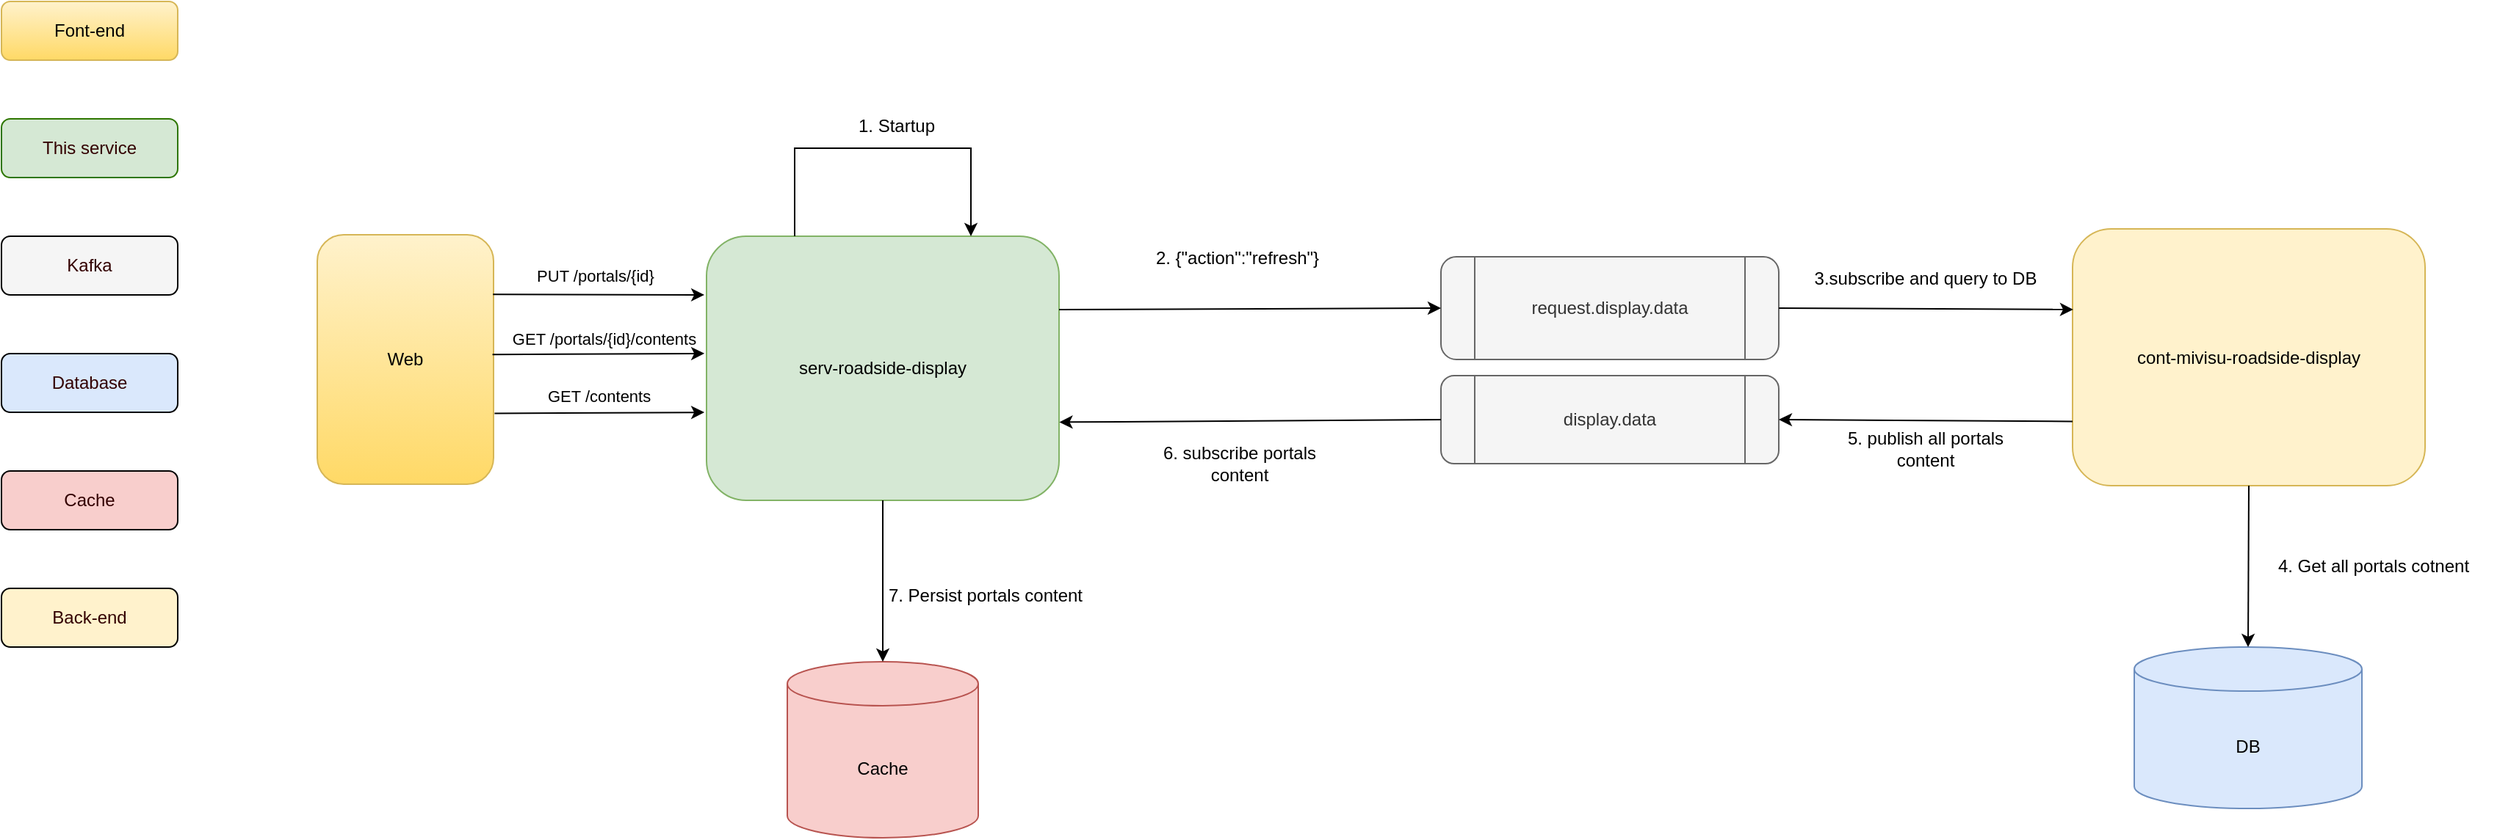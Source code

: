 <mxfile version="17.1.2" type="github">
  <diagram id="DnbhR2K2W4CcFcV9RVQh" name="Page-1">
    <mxGraphModel dx="1323" dy="267" grid="1" gridSize="10" guides="1" tooltips="1" connect="1" arrows="1" fold="1" page="1" pageScale="1" pageWidth="850" pageHeight="1100" math="0" shadow="0">
      <root>
        <mxCell id="0" />
        <mxCell id="1" parent="0" />
        <mxCell id="gIGMceVWZgITcPvzfIXv-48" value="serv-roadside-display" style="rounded=1;whiteSpace=wrap;html=1;fillColor=#d5e8d4;strokeColor=#82b366;" vertex="1" parent="1">
          <mxGeometry x="-280" y="680" width="240" height="180" as="geometry" />
        </mxCell>
        <mxCell id="gIGMceVWZgITcPvzfIXv-49" value="cont-mivisu-roadside-display" style="rounded=1;whiteSpace=wrap;html=1;fillColor=#fff2cc;strokeColor=#d6b656;" vertex="1" parent="1">
          <mxGeometry x="650" y="675" width="240" height="175" as="geometry" />
        </mxCell>
        <mxCell id="gIGMceVWZgITcPvzfIXv-50" value="request.display.data" style="shape=process;whiteSpace=wrap;html=1;backgroundOutline=1;rounded=1;fillColor=#f5f5f5;fontColor=#333333;strokeColor=#666666;" vertex="1" parent="1">
          <mxGeometry x="220" y="694" width="230" height="70" as="geometry" />
        </mxCell>
        <mxCell id="gIGMceVWZgITcPvzfIXv-51" value="display.data" style="shape=process;whiteSpace=wrap;html=1;backgroundOutline=1;rounded=1;fillColor=#f5f5f5;fontColor=#333333;strokeColor=#666666;" vertex="1" parent="1">
          <mxGeometry x="220" y="775" width="230" height="60" as="geometry" />
        </mxCell>
        <mxCell id="gIGMceVWZgITcPvzfIXv-52" value="" style="endArrow=classic;html=1;rounded=0;exitX=0.25;exitY=0;exitDx=0;exitDy=0;entryX=0.75;entryY=0;entryDx=0;entryDy=0;" edge="1" parent="1" source="gIGMceVWZgITcPvzfIXv-48" target="gIGMceVWZgITcPvzfIXv-48">
          <mxGeometry width="50" height="50" relative="1" as="geometry">
            <mxPoint x="-230" y="660" as="sourcePoint" />
            <mxPoint x="-102.5" y="660" as="targetPoint" />
            <Array as="points">
              <mxPoint x="-220" y="620" />
              <mxPoint x="-100" y="620" />
            </Array>
          </mxGeometry>
        </mxCell>
        <mxCell id="gIGMceVWZgITcPvzfIXv-53" value="1. Startup" style="text;html=1;align=center;verticalAlign=middle;whiteSpace=wrap;rounded=0;" vertex="1" parent="1">
          <mxGeometry x="-192.5" y="590" width="82.5" height="30" as="geometry" />
        </mxCell>
        <mxCell id="gIGMceVWZgITcPvzfIXv-54" value="" style="endArrow=classic;html=1;rounded=0;entryX=0;entryY=0.5;entryDx=0;entryDy=0;" edge="1" parent="1" target="gIGMceVWZgITcPvzfIXv-50">
          <mxGeometry width="50" height="50" relative="1" as="geometry">
            <mxPoint x="-40" y="730" as="sourcePoint" />
            <mxPoint x="210" y="710" as="targetPoint" />
          </mxGeometry>
        </mxCell>
        <mxCell id="gIGMceVWZgITcPvzfIXv-55" value="2. {&quot;action&quot;:&quot;refresh&quot;}" style="text;html=1;align=center;verticalAlign=middle;whiteSpace=wrap;rounded=0;" vertex="1" parent="1">
          <mxGeometry x="10" y="680" width="142.5" height="30" as="geometry" />
        </mxCell>
        <mxCell id="gIGMceVWZgITcPvzfIXv-56" value="" style="endArrow=classic;html=1;rounded=0;entryX=0.002;entryY=0.314;entryDx=0;entryDy=0;entryPerimeter=0;exitX=1;exitY=0.5;exitDx=0;exitDy=0;" edge="1" parent="1" source="gIGMceVWZgITcPvzfIXv-50" target="gIGMceVWZgITcPvzfIXv-49">
          <mxGeometry width="50" height="50" relative="1" as="geometry">
            <mxPoint x="440" y="710" as="sourcePoint" />
            <mxPoint x="490" y="660" as="targetPoint" />
          </mxGeometry>
        </mxCell>
        <mxCell id="gIGMceVWZgITcPvzfIXv-57" value="3.subscribe and query to DB" style="text;html=1;strokeColor=none;fillColor=none;align=center;verticalAlign=middle;whiteSpace=wrap;rounded=0;" vertex="1" parent="1">
          <mxGeometry x="470" y="694" width="160" height="30" as="geometry" />
        </mxCell>
        <mxCell id="gIGMceVWZgITcPvzfIXv-58" value="DB" style="shape=cylinder3;whiteSpace=wrap;html=1;boundedLbl=1;backgroundOutline=1;size=15;fillColor=#dae8fc;strokeColor=#6c8ebf;" vertex="1" parent="1">
          <mxGeometry x="692" y="960" width="155" height="110" as="geometry" />
        </mxCell>
        <mxCell id="gIGMceVWZgITcPvzfIXv-59" value="" style="endArrow=classic;html=1;rounded=0;exitX=0.5;exitY=1;exitDx=0;exitDy=0;entryX=0.5;entryY=0;entryDx=0;entryDy=0;entryPerimeter=0;" edge="1" parent="1" source="gIGMceVWZgITcPvzfIXv-49" target="gIGMceVWZgITcPvzfIXv-58">
          <mxGeometry width="50" height="50" relative="1" as="geometry">
            <mxPoint x="790" y="970" as="sourcePoint" />
            <mxPoint x="840" y="920" as="targetPoint" />
          </mxGeometry>
        </mxCell>
        <mxCell id="gIGMceVWZgITcPvzfIXv-60" value="4. Get all portals cotnent" style="text;html=1;strokeColor=none;fillColor=none;align=center;verticalAlign=middle;whiteSpace=wrap;rounded=0;" vertex="1" parent="1">
          <mxGeometry x="770" y="890" width="170" height="30" as="geometry" />
        </mxCell>
        <mxCell id="gIGMceVWZgITcPvzfIXv-61" value="" style="endArrow=classic;html=1;rounded=0;exitX=0;exitY=0.75;exitDx=0;exitDy=0;entryX=1;entryY=0.5;entryDx=0;entryDy=0;" edge="1" parent="1" source="gIGMceVWZgITcPvzfIXv-49" target="gIGMceVWZgITcPvzfIXv-51">
          <mxGeometry width="50" height="50" relative="1" as="geometry">
            <mxPoint x="460" y="620" as="sourcePoint" />
            <mxPoint x="510" y="570" as="targetPoint" />
          </mxGeometry>
        </mxCell>
        <mxCell id="gIGMceVWZgITcPvzfIXv-62" value="5. publish all portals content" style="text;html=1;strokeColor=none;fillColor=none;align=center;verticalAlign=middle;whiteSpace=wrap;rounded=0;" vertex="1" parent="1">
          <mxGeometry x="480" y="810" width="140" height="30" as="geometry" />
        </mxCell>
        <mxCell id="gIGMceVWZgITcPvzfIXv-63" value="" style="endArrow=classic;html=1;rounded=0;exitX=0;exitY=0.5;exitDx=0;exitDy=0;entryX=1.001;entryY=0.704;entryDx=0;entryDy=0;entryPerimeter=0;" edge="1" parent="1" source="gIGMceVWZgITcPvzfIXv-51" target="gIGMceVWZgITcPvzfIXv-48">
          <mxGeometry width="50" height="50" relative="1" as="geometry">
            <mxPoint x="270" y="460" as="sourcePoint" />
            <mxPoint x="320" y="410" as="targetPoint" />
          </mxGeometry>
        </mxCell>
        <mxCell id="gIGMceVWZgITcPvzfIXv-64" value="Cache" style="shape=cylinder3;whiteSpace=wrap;html=1;boundedLbl=1;backgroundOutline=1;size=15;fillColor=#f8cecc;strokeColor=#b85450;" vertex="1" parent="1">
          <mxGeometry x="-225" y="970" width="130" height="120" as="geometry" />
        </mxCell>
        <mxCell id="gIGMceVWZgITcPvzfIXv-65" value="6. subscribe portals content" style="text;html=1;strokeColor=none;fillColor=none;align=center;verticalAlign=middle;whiteSpace=wrap;rounded=0;" vertex="1" parent="1">
          <mxGeometry x="12.5" y="820" width="140" height="30" as="geometry" />
        </mxCell>
        <mxCell id="gIGMceVWZgITcPvzfIXv-66" value="" style="endArrow=classic;html=1;rounded=0;exitX=0.5;exitY=1;exitDx=0;exitDy=0;" edge="1" parent="1" source="gIGMceVWZgITcPvzfIXv-48" target="gIGMceVWZgITcPvzfIXv-64">
          <mxGeometry width="50" height="50" relative="1" as="geometry">
            <mxPoint x="150" y="610" as="sourcePoint" />
            <mxPoint x="200" y="560" as="targetPoint" />
          </mxGeometry>
        </mxCell>
        <mxCell id="gIGMceVWZgITcPvzfIXv-67" value="7. Persist portals content" style="text;html=1;strokeColor=none;fillColor=none;align=center;verticalAlign=middle;whiteSpace=wrap;rounded=0;" vertex="1" parent="1">
          <mxGeometry x="-160" y="910" width="140" height="30" as="geometry" />
        </mxCell>
        <mxCell id="gIGMceVWZgITcPvzfIXv-68" value="Web" style="rounded=1;whiteSpace=wrap;html=1;fillColor=#fff2cc;strokeColor=#d6b656;gradientColor=#ffd966;" vertex="1" parent="1">
          <mxGeometry x="-545" y="679" width="120" height="170" as="geometry" />
        </mxCell>
        <mxCell id="gIGMceVWZgITcPvzfIXv-69" value="PUT /portals/{id}" style="edgeLabel;resizable=0;html=1;align=center;verticalAlign=middle;fillColor=none;" connectable="0" vertex="1" parent="1">
          <mxGeometry x="-370" y="750" as="geometry">
            <mxPoint x="14" y="-43" as="offset" />
          </mxGeometry>
        </mxCell>
        <mxCell id="gIGMceVWZgITcPvzfIXv-70" value="GET /portals/{id}/contents" style="edgeLabel;resizable=0;html=1;align=center;verticalAlign=middle;fillColor=none;" connectable="0" vertex="1" parent="1">
          <mxGeometry x="-350" y="750" as="geometry" />
        </mxCell>
        <mxCell id="gIGMceVWZgITcPvzfIXv-71" value="" style="endArrow=classic;html=1;rounded=0;exitX=0.994;exitY=0.48;exitDx=0;exitDy=0;entryX=-0.006;entryY=0.444;entryDx=0;entryDy=0;entryPerimeter=0;exitPerimeter=0;" edge="1" parent="1" source="gIGMceVWZgITcPvzfIXv-68" target="gIGMceVWZgITcPvzfIXv-48">
          <mxGeometry width="50" height="50" relative="1" as="geometry">
            <mxPoint x="-420" y="800" as="sourcePoint" />
            <mxPoint x="-340" y="810" as="targetPoint" />
          </mxGeometry>
        </mxCell>
        <mxCell id="gIGMceVWZgITcPvzfIXv-72" value="" style="endArrow=classic;html=1;rounded=0;entryX=-0.006;entryY=0.222;entryDx=0;entryDy=0;entryPerimeter=0;exitX=0.997;exitY=0.239;exitDx=0;exitDy=0;exitPerimeter=0;" edge="1" parent="1" source="gIGMceVWZgITcPvzfIXv-68" target="gIGMceVWZgITcPvzfIXv-48">
          <mxGeometry width="50" height="50" relative="1" as="geometry">
            <mxPoint x="-420" y="720" as="sourcePoint" />
            <mxPoint x="-320" y="730" as="targetPoint" />
          </mxGeometry>
        </mxCell>
        <mxCell id="gIGMceVWZgITcPvzfIXv-73" value="Font-end" style="rounded=1;whiteSpace=wrap;html=1;fillColor=#fff2cc;gradientColor=#ffd966;strokeColor=#d6b656;" vertex="1" parent="1">
          <mxGeometry x="-760" y="520" width="120" height="40" as="geometry" />
        </mxCell>
        <mxCell id="gIGMceVWZgITcPvzfIXv-74" value="&lt;font color=&quot;#330000&quot;&gt;This service&lt;/font&gt;" style="rounded=1;whiteSpace=wrap;html=1;fillColor=#D5E8D4;strokeColor=#2D7600;fontColor=#ffffff;" vertex="1" parent="1">
          <mxGeometry x="-760" y="600" width="120" height="40" as="geometry" />
        </mxCell>
        <mxCell id="gIGMceVWZgITcPvzfIXv-75" value="&lt;font color=&quot;#330000&quot;&gt;Kafka&lt;/font&gt;" style="rounded=1;whiteSpace=wrap;html=1;fillColor=#F5F5F5;" vertex="1" parent="1">
          <mxGeometry x="-760" y="680" width="120" height="40" as="geometry" />
        </mxCell>
        <mxCell id="gIGMceVWZgITcPvzfIXv-76" value="&lt;font color=&quot;#330000&quot;&gt;Database&lt;/font&gt;" style="rounded=1;whiteSpace=wrap;html=1;fillColor=#DAE8FC;" vertex="1" parent="1">
          <mxGeometry x="-760" y="760" width="120" height="40" as="geometry" />
        </mxCell>
        <mxCell id="gIGMceVWZgITcPvzfIXv-77" value="&lt;font color=&quot;#330000&quot;&gt;Cache&lt;/font&gt;" style="rounded=1;whiteSpace=wrap;html=1;fillColor=#F8CECC;" vertex="1" parent="1">
          <mxGeometry x="-760" y="840" width="120" height="40" as="geometry" />
        </mxCell>
        <mxCell id="gIGMceVWZgITcPvzfIXv-79" value="&lt;font color=&quot;#330000&quot;&gt;Back-end&lt;/font&gt;" style="rounded=1;whiteSpace=wrap;html=1;fillColor=#FFF2CC;" vertex="1" parent="1">
          <mxGeometry x="-760" y="920" width="120" height="40" as="geometry" />
        </mxCell>
        <mxCell id="gIGMceVWZgITcPvzfIXv-80" value="" style="endArrow=classic;html=1;rounded=0;entryX=-0.006;entryY=0.667;entryDx=0;entryDy=0;entryPerimeter=0;exitX=1.006;exitY=0.716;exitDx=0;exitDy=0;exitPerimeter=0;" edge="1" parent="1" source="gIGMceVWZgITcPvzfIXv-68" target="gIGMceVWZgITcPvzfIXv-48">
          <mxGeometry width="50" height="50" relative="1" as="geometry">
            <mxPoint x="-420" y="800" as="sourcePoint" />
            <mxPoint x="-290" y="810" as="targetPoint" />
          </mxGeometry>
        </mxCell>
        <mxCell id="gIGMceVWZgITcPvzfIXv-81" value="&lt;span style=&quot;color: rgb(0 , 0 , 0) ; font-family: &amp;#34;helvetica&amp;#34; ; font-size: 11px ; font-style: normal ; font-weight: 400 ; letter-spacing: normal ; text-align: center ; text-indent: 0px ; text-transform: none ; word-spacing: 0px ; background-color: rgb(255 , 255 , 255) ; display: inline ; float: none&quot;&gt;GET /contents&lt;/span&gt;" style="text;whiteSpace=wrap;html=1;fontColor=#330000;" vertex="1" parent="1">
          <mxGeometry x="-390" y="775" width="150" height="30" as="geometry" />
        </mxCell>
      </root>
    </mxGraphModel>
  </diagram>
</mxfile>

